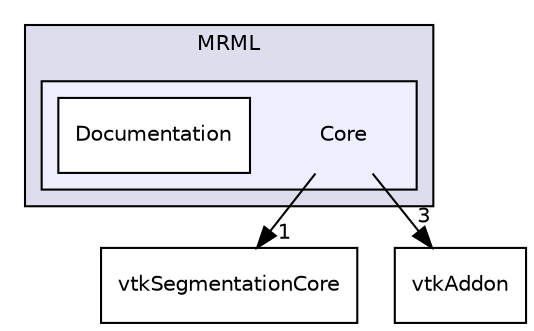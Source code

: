 digraph "Libs/MRML/Core" {
  bgcolor=transparent;
  compound=true
  node [ fontsize="10", fontname="Helvetica"];
  edge [ labelfontsize="10", labelfontname="Helvetica"];
  subgraph clusterdir_bf88b8eb9079642a844821688c9bd6e7 {
    graph [ bgcolor="#ddddee", pencolor="black", label="MRML" fontname="Helvetica", fontsize="10", URL="dir_bf88b8eb9079642a844821688c9bd6e7.html"]
  subgraph clusterdir_4aaa3159dc61d8dcfd3044c605667d3e {
    graph [ bgcolor="#eeeeff", pencolor="black", label="" URL="dir_4aaa3159dc61d8dcfd3044c605667d3e.html"];
    dir_4aaa3159dc61d8dcfd3044c605667d3e [shape=plaintext label="Core"];
    dir_e14c1302e6b78387dc579f27e37b4e9a [shape=box label="Documentation" color="black" fillcolor="white" style="filled" URL="dir_e14c1302e6b78387dc579f27e37b4e9a.html"];
  }
  }
  dir_b13f4b7672840242e703bff5c70e0c1a [shape=box label="vtkSegmentationCore" URL="dir_b13f4b7672840242e703bff5c70e0c1a.html"];
  dir_bbdfb281d0193594577b968ae461c48a [shape=box label="vtkAddon" URL="dir_bbdfb281d0193594577b968ae461c48a.html"];
  dir_4aaa3159dc61d8dcfd3044c605667d3e->dir_b13f4b7672840242e703bff5c70e0c1a [headlabel="1", labeldistance=1.5 headhref="dir_000017_000034.html"];
  dir_4aaa3159dc61d8dcfd3044c605667d3e->dir_bbdfb281d0193594577b968ae461c48a [headlabel="3", labeldistance=1.5 headhref="dir_000017_000032.html"];
}
